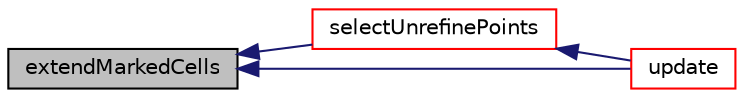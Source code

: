digraph "extendMarkedCells"
{
  bgcolor="transparent";
  edge [fontname="Helvetica",fontsize="10",labelfontname="Helvetica",labelfontsize="10"];
  node [fontname="Helvetica",fontsize="10",shape=record];
  rankdir="LR";
  Node4581 [label="extendMarkedCells",height=0.2,width=0.4,color="black", fillcolor="grey75", style="filled", fontcolor="black"];
  Node4581 -> Node4582 [dir="back",color="midnightblue",fontsize="10",style="solid",fontname="Helvetica"];
  Node4582 [label="selectUnrefinePoints",height=0.2,width=0.4,color="red",URL="$a22109.html#a9338b20549fb958c4e244c51a8af3561",tooltip="Select points that can be unrefined. "];
  Node4582 -> Node4587 [dir="back",color="midnightblue",fontsize="10",style="solid",fontname="Helvetica"];
  Node4587 [label="update",height=0.2,width=0.4,color="red",URL="$a22109.html#aa2aac016e2bf7b5bd2b271786c2791aa",tooltip="Update the mesh for both mesh motion and topology change. "];
  Node4581 -> Node4587 [dir="back",color="midnightblue",fontsize="10",style="solid",fontname="Helvetica"];
}
